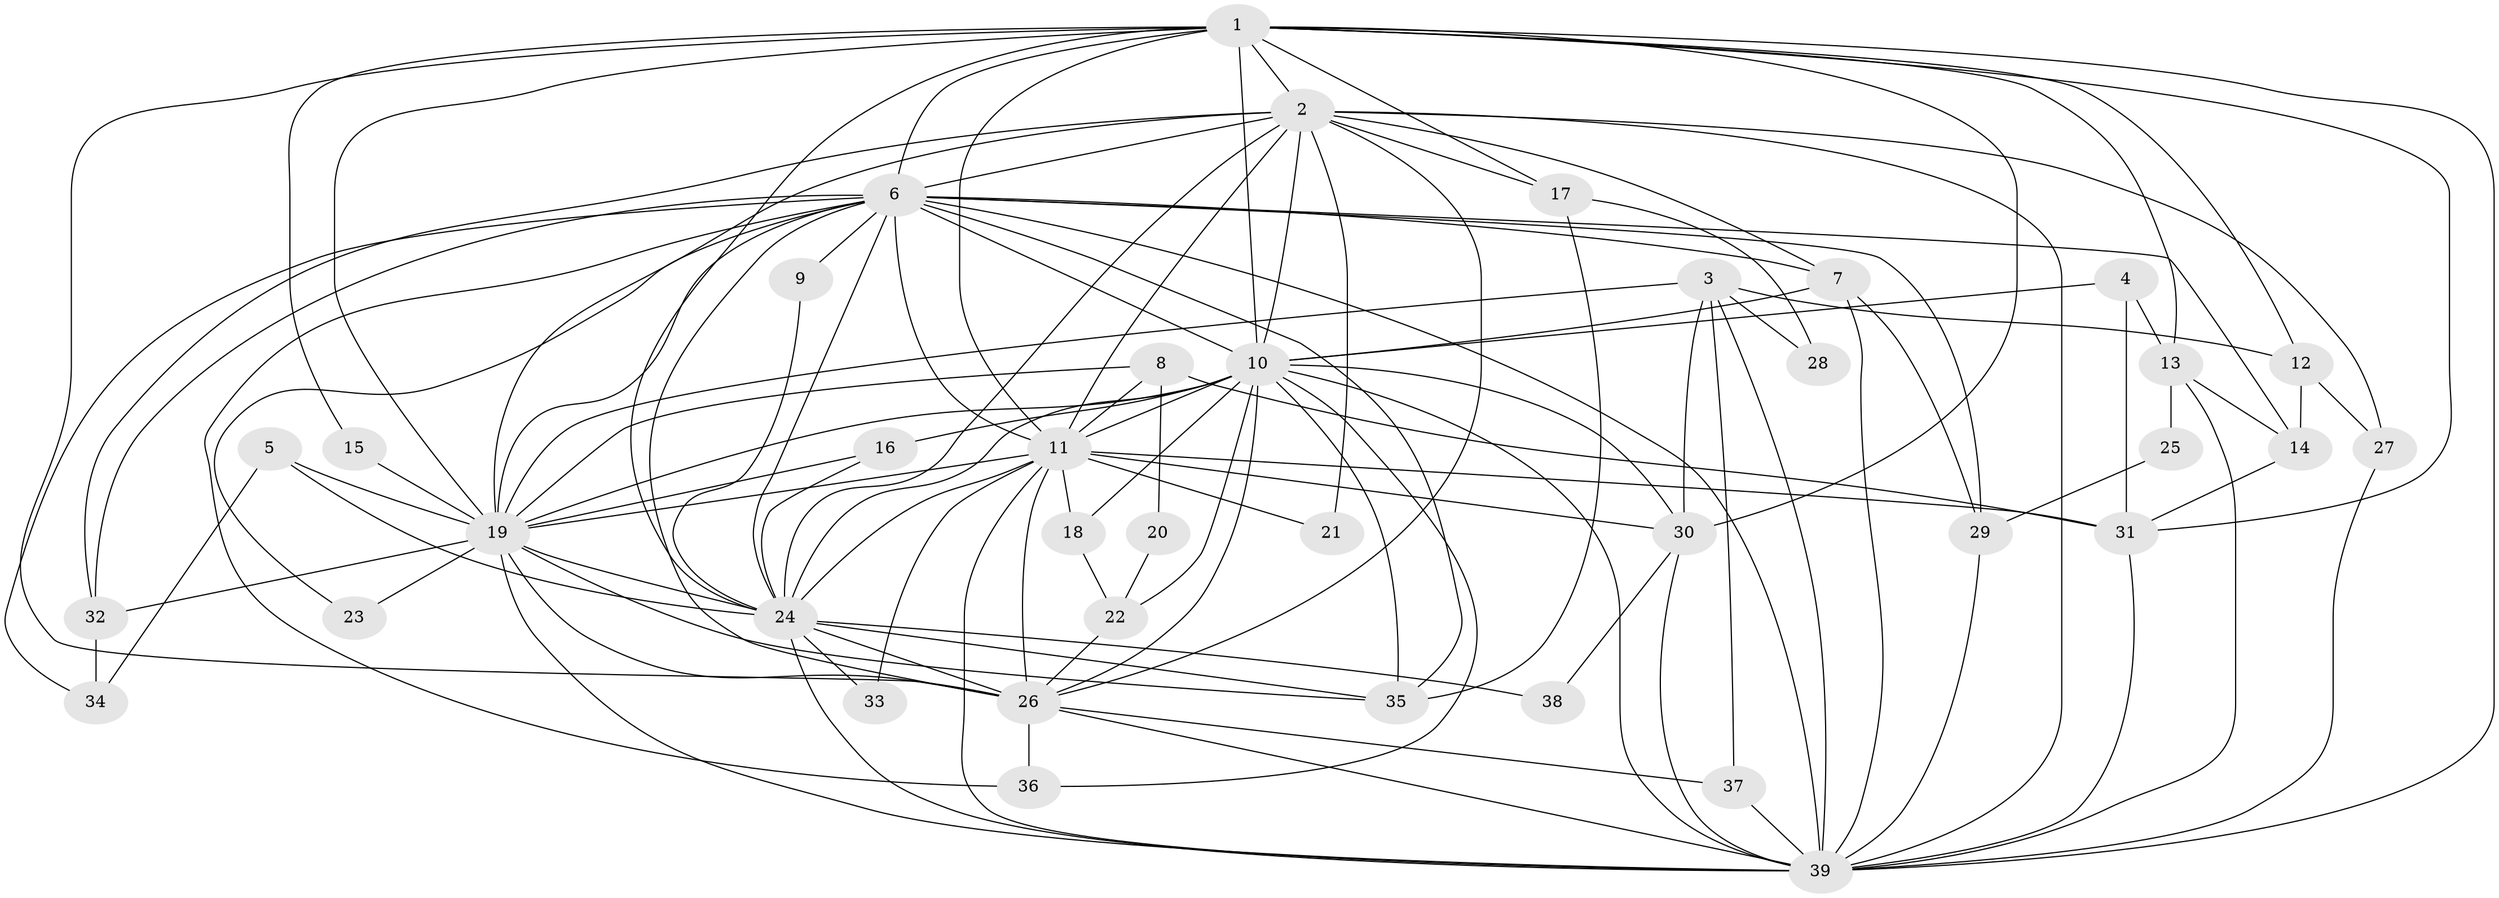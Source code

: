 // original degree distribution, {12: 0.01282051282051282, 21: 0.01282051282051282, 20: 0.038461538461538464, 19: 0.01282051282051282, 25: 0.01282051282051282, 18: 0.01282051282051282, 14: 0.01282051282051282, 11: 0.01282051282051282, 6: 0.02564102564102564, 5: 0.05128205128205128, 2: 0.5128205128205128, 4: 0.05128205128205128, 3: 0.23076923076923078}
// Generated by graph-tools (version 1.1) at 2025/01/03/09/25 03:01:31]
// undirected, 39 vertices, 117 edges
graph export_dot {
graph [start="1"]
  node [color=gray90,style=filled];
  1;
  2;
  3;
  4;
  5;
  6;
  7;
  8;
  9;
  10;
  11;
  12;
  13;
  14;
  15;
  16;
  17;
  18;
  19;
  20;
  21;
  22;
  23;
  24;
  25;
  26;
  27;
  28;
  29;
  30;
  31;
  32;
  33;
  34;
  35;
  36;
  37;
  38;
  39;
  1 -- 2 [weight=2.0];
  1 -- 6 [weight=1.0];
  1 -- 10 [weight=1.0];
  1 -- 11 [weight=1.0];
  1 -- 12 [weight=1.0];
  1 -- 13 [weight=1.0];
  1 -- 15 [weight=1.0];
  1 -- 17 [weight=1.0];
  1 -- 19 [weight=2.0];
  1 -- 24 [weight=2.0];
  1 -- 26 [weight=2.0];
  1 -- 30 [weight=1.0];
  1 -- 31 [weight=1.0];
  1 -- 39 [weight=2.0];
  2 -- 6 [weight=2.0];
  2 -- 7 [weight=1.0];
  2 -- 10 [weight=2.0];
  2 -- 11 [weight=2.0];
  2 -- 17 [weight=1.0];
  2 -- 19 [weight=2.0];
  2 -- 21 [weight=1.0];
  2 -- 24 [weight=2.0];
  2 -- 26 [weight=2.0];
  2 -- 27 [weight=1.0];
  2 -- 32 [weight=1.0];
  2 -- 39 [weight=2.0];
  3 -- 12 [weight=1.0];
  3 -- 19 [weight=1.0];
  3 -- 28 [weight=1.0];
  3 -- 30 [weight=1.0];
  3 -- 37 [weight=1.0];
  3 -- 39 [weight=1.0];
  4 -- 10 [weight=1.0];
  4 -- 13 [weight=1.0];
  4 -- 31 [weight=1.0];
  5 -- 19 [weight=1.0];
  5 -- 24 [weight=1.0];
  5 -- 34 [weight=1.0];
  6 -- 7 [weight=1.0];
  6 -- 9 [weight=1.0];
  6 -- 10 [weight=3.0];
  6 -- 11 [weight=1.0];
  6 -- 14 [weight=1.0];
  6 -- 19 [weight=1.0];
  6 -- 23 [weight=1.0];
  6 -- 24 [weight=1.0];
  6 -- 26 [weight=1.0];
  6 -- 29 [weight=1.0];
  6 -- 32 [weight=1.0];
  6 -- 34 [weight=1.0];
  6 -- 35 [weight=1.0];
  6 -- 36 [weight=1.0];
  6 -- 39 [weight=1.0];
  7 -- 10 [weight=1.0];
  7 -- 29 [weight=1.0];
  7 -- 39 [weight=1.0];
  8 -- 11 [weight=1.0];
  8 -- 19 [weight=1.0];
  8 -- 20 [weight=1.0];
  8 -- 31 [weight=1.0];
  9 -- 24 [weight=1.0];
  10 -- 11 [weight=1.0];
  10 -- 16 [weight=1.0];
  10 -- 18 [weight=1.0];
  10 -- 19 [weight=1.0];
  10 -- 22 [weight=1.0];
  10 -- 24 [weight=2.0];
  10 -- 26 [weight=1.0];
  10 -- 30 [weight=1.0];
  10 -- 35 [weight=1.0];
  10 -- 36 [weight=1.0];
  10 -- 39 [weight=2.0];
  11 -- 18 [weight=1.0];
  11 -- 19 [weight=3.0];
  11 -- 21 [weight=2.0];
  11 -- 24 [weight=1.0];
  11 -- 26 [weight=1.0];
  11 -- 30 [weight=1.0];
  11 -- 31 [weight=1.0];
  11 -- 33 [weight=1.0];
  11 -- 39 [weight=1.0];
  12 -- 14 [weight=1.0];
  12 -- 27 [weight=1.0];
  13 -- 14 [weight=1.0];
  13 -- 25 [weight=1.0];
  13 -- 39 [weight=1.0];
  14 -- 31 [weight=1.0];
  15 -- 19 [weight=2.0];
  16 -- 19 [weight=1.0];
  16 -- 24 [weight=1.0];
  17 -- 28 [weight=1.0];
  17 -- 35 [weight=1.0];
  18 -- 22 [weight=1.0];
  19 -- 23 [weight=1.0];
  19 -- 24 [weight=3.0];
  19 -- 26 [weight=1.0];
  19 -- 32 [weight=1.0];
  19 -- 35 [weight=1.0];
  19 -- 39 [weight=2.0];
  20 -- 22 [weight=1.0];
  22 -- 26 [weight=1.0];
  24 -- 26 [weight=2.0];
  24 -- 33 [weight=1.0];
  24 -- 35 [weight=1.0];
  24 -- 38 [weight=1.0];
  24 -- 39 [weight=1.0];
  25 -- 29 [weight=1.0];
  26 -- 36 [weight=1.0];
  26 -- 37 [weight=1.0];
  26 -- 39 [weight=1.0];
  27 -- 39 [weight=1.0];
  29 -- 39 [weight=1.0];
  30 -- 38 [weight=1.0];
  30 -- 39 [weight=1.0];
  31 -- 39 [weight=1.0];
  32 -- 34 [weight=1.0];
  37 -- 39 [weight=1.0];
}
